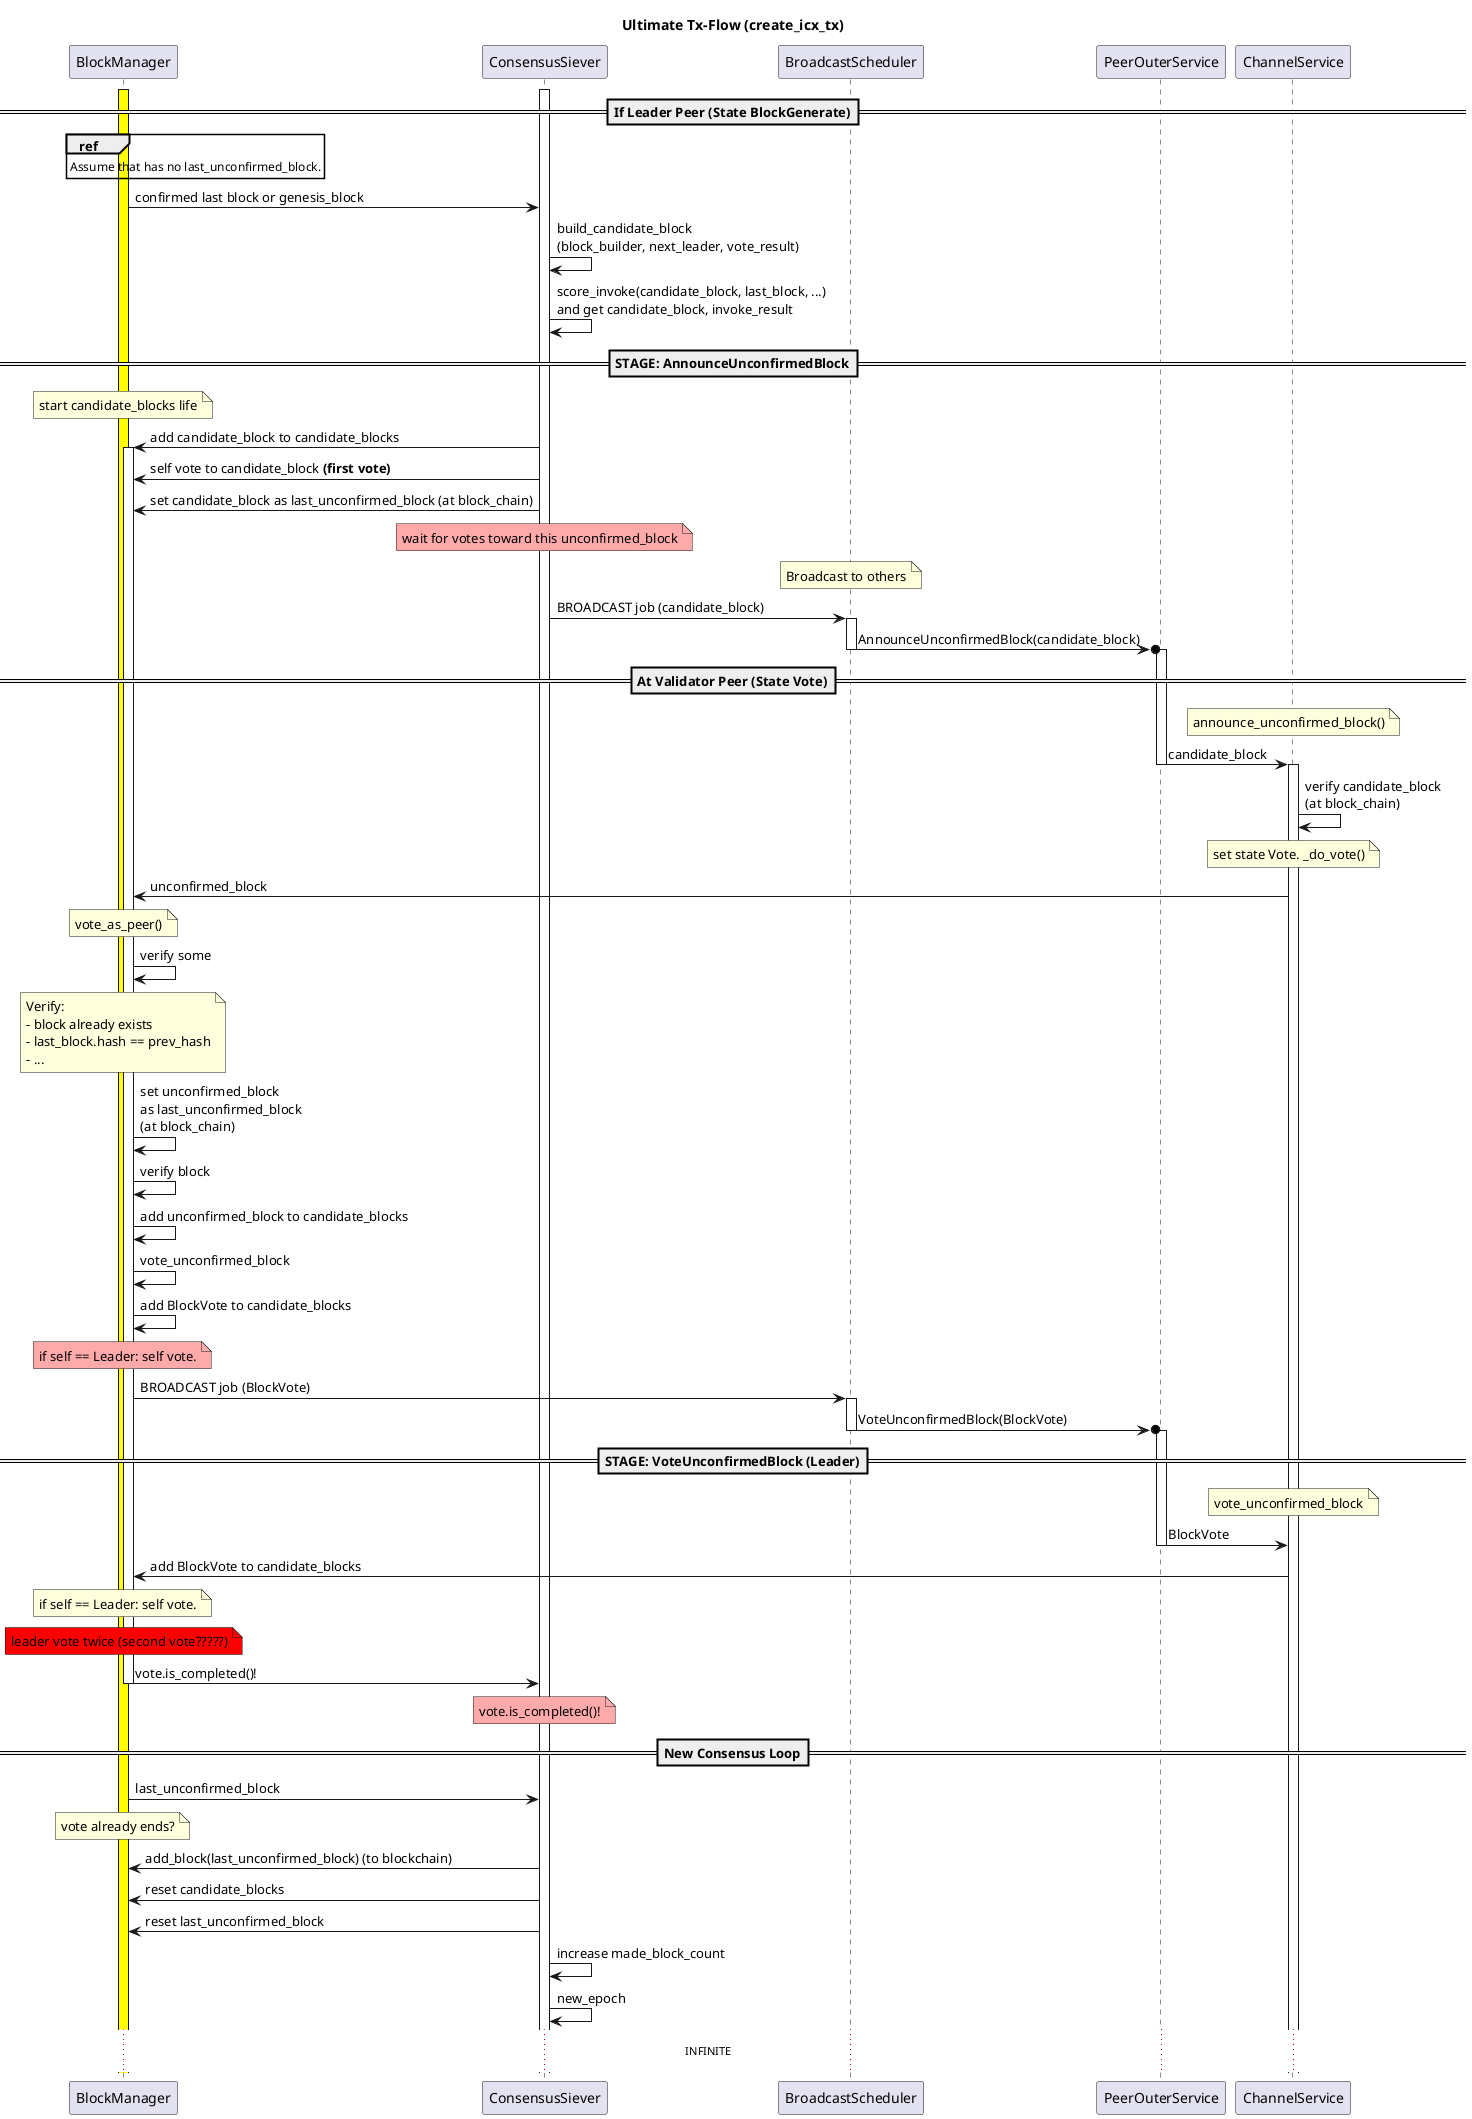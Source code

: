 @startuml
title Ultimate Tx-Flow (create_icx_tx)

' === Define participants
participant BlockManager as block_manager
participant ConsensusSiever as siever
participant BroadcastScheduler as broadcaster
participant PeerOuterService as peer_outer
participant ChannelService as channel_service


' ----- Relations
activate block_manager #yellow

==If Leader Peer (State BlockGenerate)==
activate siever
ref over block_manager
    Assume that has no last_unconfirmed_block.
end
block_manager -> siever: confirmed last block or genesis_block

siever -> siever: build_candidate_block\n(block_builder, next_leader, vote_result)
siever -> siever: score_invoke(candidate_block, last_block, ...) \nand get candidate_block, invoke_result

==STAGE: AnnounceUnconfirmedBlock==
note over block_manager: start candidate_blocks life
siever -> block_manager: add candidate_block to candidate_blocks
activate block_manager

siever -> block_manager: self vote to candidate_block **(first vote)**
siever -> block_manager: set candidate_block as last_unconfirmed_block (at block_chain)
note over siever #FFAAAA: wait for votes toward this unconfirmed_block

note over broadcaster: Broadcast to others
siever -> broadcaster: BROADCAST job (candidate_block)
activate broadcaster
broadcaster ->o peer_outer: AnnounceUnconfirmedBlock(candidate_block)
deactivate broadcaster

activate peer_outer

==At Validator Peer (State Vote)==
note over channel_service: announce_unconfirmed_block()
peer_outer -> channel_service: candidate_block
deactivate peer_outer

activate channel_service
channel_service -> channel_service: verify candidate_block \n(at block_chain)
note over channel_service: set state Vote. _do_vote()
channel_service -> block_manager: unconfirmed_block


note over block_manager: vote_as_peer()
block_manager -> block_manager: verify some
note over block_manager
    Verify:
    - block already exists
    - last_block.hash == prev_hash
    - ...
end note

block_manager -> block_manager: set unconfirmed_block \nas last_unconfirmed_block \n(at block_chain)
block_manager -> block_manager: verify block
block_manager -> block_manager: add unconfirmed_block to candidate_blocks

block_manager -> block_manager: vote_unconfirmed_block
block_manager -> block_manager: add BlockVote to candidate_blocks
note over block_manager #FFAAAA: if self == Leader: self vote.

block_manager -> broadcaster: BROADCAST job (BlockVote)
activate broadcaster
broadcaster ->o peer_outer: VoteUnconfirmedBlock(BlockVote)
deactivate broadcaster

==STAGE: VoteUnconfirmedBlock (Leader)==
note over channel_service: vote_unconfirmed_block
activate peer_outer
peer_outer -> channel_service: BlockVote
deactivate peer_outer

channel_service -> block_manager: add BlockVote to candidate_blocks
note over block_manager: if self == Leader: self vote.
note over block_manager #red: leader vote twice (second vote?????)

block_manager -> siever: vote.is_completed()!
deactivate block_manager
note over siever #FFAAAA: vote.is_completed()!


==New Consensus Loop==
block_manager -> siever: last_unconfirmed_block
note over block_manager: vote already ends?
siever -> block_manager: add_block(last_unconfirmed_block) (to blockchain)
siever -> block_manager: reset candidate_blocks
siever -> block_manager: reset last_unconfirmed_block
siever -> siever: increase made_block_count
siever -> siever: new_epoch

...INFINITE...

' ============= Comments =============
'verify below
' - pre_verify: invalid nid
' - verify: verify_loosely
' - verify_loosely: hash, signature, is_unique_hash
@enduml

